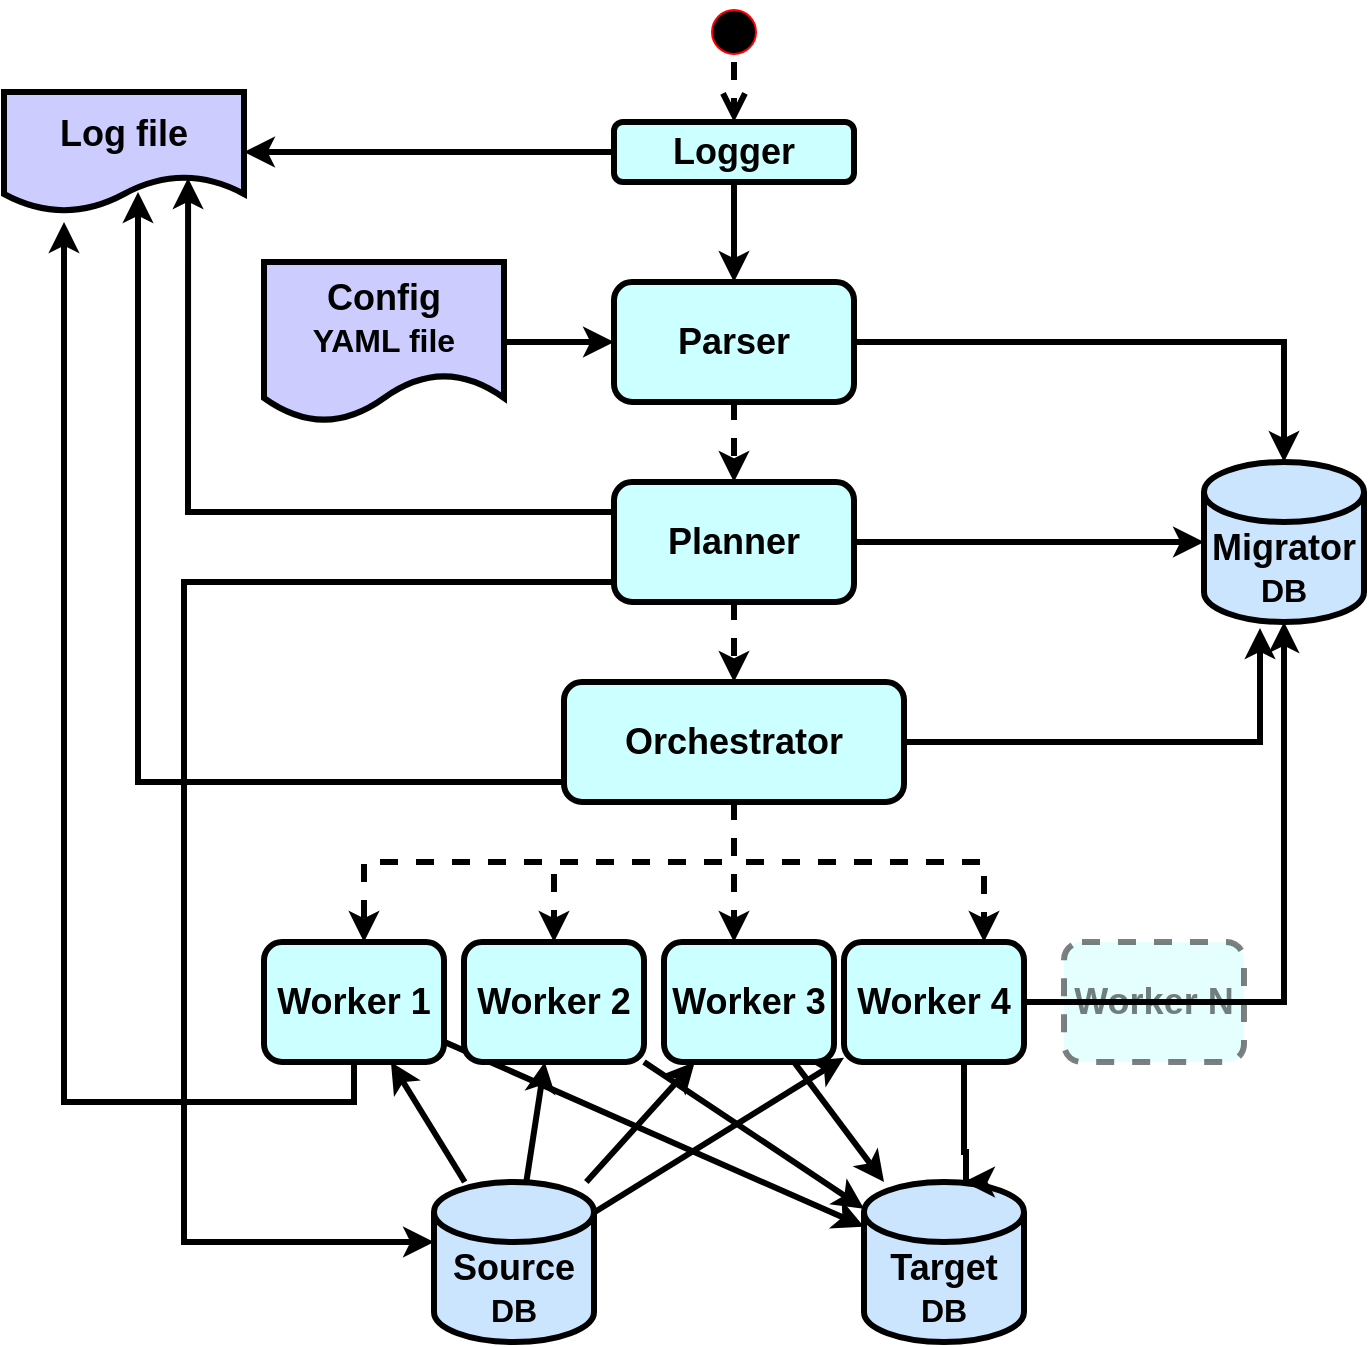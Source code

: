 <mxfile version="26.2.14">
  <diagram name="Page-1" id="HcXCyIpyACKPQqheHaob">
    <mxGraphModel dx="2066" dy="1185" grid="1" gridSize="10" guides="1" tooltips="1" connect="1" arrows="1" fold="1" page="1" pageScale="1" pageWidth="850" pageHeight="1100" math="0" shadow="0">
      <root>
        <mxCell id="0" />
        <mxCell id="1" parent="0" />
        <mxCell id="sLkxtG83bXtka8x5_pqf-32" style="rounded=0;orthogonalLoop=1;jettySize=auto;html=1;strokeWidth=3;" parent="1" source="sLkxtG83bXtka8x5_pqf-1" target="sLkxtG83bXtka8x5_pqf-21" edge="1">
          <mxGeometry relative="1" as="geometry" />
        </mxCell>
        <mxCell id="sLkxtG83bXtka8x5_pqf-34" style="rounded=0;orthogonalLoop=1;jettySize=auto;html=1;strokeWidth=3;" parent="1" source="sLkxtG83bXtka8x5_pqf-1" target="sLkxtG83bXtka8x5_pqf-22" edge="1">
          <mxGeometry relative="1" as="geometry" />
        </mxCell>
        <mxCell id="sLkxtG83bXtka8x5_pqf-37" style="rounded=0;orthogonalLoop=1;jettySize=auto;html=1;strokeWidth=3;" parent="1" source="sLkxtG83bXtka8x5_pqf-1" target="sLkxtG83bXtka8x5_pqf-23" edge="1">
          <mxGeometry relative="1" as="geometry" />
        </mxCell>
        <mxCell id="sLkxtG83bXtka8x5_pqf-1" value="&lt;b&gt;&lt;font style=&quot;font-size: 18px;&quot;&gt;Source&lt;/font&gt;&lt;/b&gt;&lt;div&gt;&lt;b&gt;&lt;font size=&quot;3&quot;&gt;DB&lt;/font&gt;&lt;/b&gt;&lt;/div&gt;" style="shape=cylinder3;whiteSpace=wrap;html=1;boundedLbl=1;backgroundOutline=1;size=15;fillColor=#CCE5FF;strokeWidth=3;" parent="1" vertex="1">
          <mxGeometry x="275" y="740" width="80" height="80" as="geometry" />
        </mxCell>
        <mxCell id="sLkxtG83bXtka8x5_pqf-2" value="&lt;b&gt;&lt;font style=&quot;font-size: 18px;&quot;&gt;Target&lt;/font&gt;&lt;/b&gt;&lt;div&gt;&lt;b&gt;&lt;font size=&quot;3&quot;&gt;DB&lt;/font&gt;&lt;/b&gt;&lt;/div&gt;" style="shape=cylinder3;whiteSpace=wrap;html=1;boundedLbl=1;backgroundOutline=1;size=15;fillColor=#CCE5FF;strokeWidth=3;" parent="1" vertex="1">
          <mxGeometry x="490" y="740" width="80" height="80" as="geometry" />
        </mxCell>
        <mxCell id="sLkxtG83bXtka8x5_pqf-5" style="edgeStyle=orthogonalEdgeStyle;rounded=0;orthogonalLoop=1;jettySize=auto;html=1;strokeWidth=3;" parent="1" source="sLkxtG83bXtka8x5_pqf-3" target="sLkxtG83bXtka8x5_pqf-4" edge="1">
          <mxGeometry relative="1" as="geometry" />
        </mxCell>
        <mxCell id="sLkxtG83bXtka8x5_pqf-3" value="&lt;b&gt;&lt;font style=&quot;font-size: 18px;&quot;&gt;Config&lt;/font&gt;&lt;/b&gt;&lt;div&gt;&lt;b&gt;&lt;font size=&quot;3&quot;&gt;YAML file&lt;/font&gt;&lt;/b&gt;&lt;/div&gt;" style="shape=document;whiteSpace=wrap;html=1;boundedLbl=1;fillColor=#CCCCFF;strokeWidth=3;" parent="1" vertex="1">
          <mxGeometry x="190" y="280" width="120" height="80" as="geometry" />
        </mxCell>
        <mxCell id="sLkxtG83bXtka8x5_pqf-10" style="edgeStyle=orthogonalEdgeStyle;rounded=0;orthogonalLoop=1;jettySize=auto;html=1;strokeWidth=3;" parent="1" source="sLkxtG83bXtka8x5_pqf-4" target="xsBkrrQcDgJFGh55oW8M-1" edge="1">
          <mxGeometry relative="1" as="geometry">
            <mxPoint x="700" y="400" as="targetPoint" />
          </mxGeometry>
        </mxCell>
        <mxCell id="sLkxtG83bXtka8x5_pqf-12" style="edgeStyle=orthogonalEdgeStyle;rounded=0;orthogonalLoop=1;jettySize=auto;html=1;dashed=1;strokeWidth=3;" parent="1" source="sLkxtG83bXtka8x5_pqf-4" target="sLkxtG83bXtka8x5_pqf-9" edge="1">
          <mxGeometry relative="1" as="geometry" />
        </mxCell>
        <mxCell id="sLkxtG83bXtka8x5_pqf-4" value="&lt;font style=&quot;font-size: 18px;&quot;&gt;Parser&lt;/font&gt;" style="rounded=1;whiteSpace=wrap;html=1;fontStyle=1;fillColor=#CCFFFF;strokeWidth=3;" parent="1" vertex="1">
          <mxGeometry x="365" y="290" width="120" height="60" as="geometry" />
        </mxCell>
        <mxCell id="sLkxtG83bXtka8x5_pqf-15" style="edgeStyle=orthogonalEdgeStyle;rounded=0;orthogonalLoop=1;jettySize=auto;html=1;strokeWidth=3;" parent="1" source="sLkxtG83bXtka8x5_pqf-9" target="xsBkrrQcDgJFGh55oW8M-1" edge="1">
          <mxGeometry relative="1" as="geometry">
            <mxPoint x="640" y="440" as="targetPoint" />
            <Array as="points">
              <mxPoint x="550" y="420" />
              <mxPoint x="550" y="420" />
            </Array>
          </mxGeometry>
        </mxCell>
        <mxCell id="sLkxtG83bXtka8x5_pqf-19" style="edgeStyle=orthogonalEdgeStyle;rounded=0;orthogonalLoop=1;jettySize=auto;html=1;dashed=1;strokeWidth=3;" parent="1" source="sLkxtG83bXtka8x5_pqf-9" target="sLkxtG83bXtka8x5_pqf-14" edge="1">
          <mxGeometry relative="1" as="geometry" />
        </mxCell>
        <mxCell id="sLkxtG83bXtka8x5_pqf-24" style="edgeStyle=orthogonalEdgeStyle;rounded=0;orthogonalLoop=1;jettySize=auto;html=1;strokeWidth=3;" parent="1" source="sLkxtG83bXtka8x5_pqf-9" target="sLkxtG83bXtka8x5_pqf-1" edge="1">
          <mxGeometry relative="1" as="geometry">
            <Array as="points">
              <mxPoint x="150" y="440" />
              <mxPoint x="150" y="770" />
            </Array>
            <mxPoint x="270" y="880" as="targetPoint" />
          </mxGeometry>
        </mxCell>
        <mxCell id="sLkxtG83bXtka8x5_pqf-9" value="&lt;b&gt;&lt;font style=&quot;font-size: 18px;&quot;&gt;Planner&lt;/font&gt;&lt;/b&gt;" style="rounded=1;whiteSpace=wrap;html=1;fillColor=#CCFFFF;strokeWidth=3;" parent="1" vertex="1">
          <mxGeometry x="365" y="390" width="120" height="60" as="geometry" />
        </mxCell>
        <mxCell id="sLkxtG83bXtka8x5_pqf-17" style="edgeStyle=orthogonalEdgeStyle;rounded=0;orthogonalLoop=1;jettySize=auto;html=1;startArrow=none;startFill=0;entryX=0.35;entryY=1.038;entryDx=0;entryDy=0;entryPerimeter=0;strokeWidth=3;" parent="1" source="sLkxtG83bXtka8x5_pqf-14" target="xsBkrrQcDgJFGh55oW8M-1" edge="1">
          <mxGeometry relative="1" as="geometry">
            <mxPoint x="700" y="480" as="targetPoint" />
          </mxGeometry>
        </mxCell>
        <mxCell id="sLkxtG83bXtka8x5_pqf-26" style="edgeStyle=orthogonalEdgeStyle;rounded=0;orthogonalLoop=1;jettySize=auto;html=1;dashed=1;strokeWidth=3;" parent="1" source="sLkxtG83bXtka8x5_pqf-14" target="sLkxtG83bXtka8x5_pqf-20" edge="1">
          <mxGeometry relative="1" as="geometry">
            <Array as="points">
              <mxPoint x="425" y="580" />
              <mxPoint x="240" y="580" />
            </Array>
          </mxGeometry>
        </mxCell>
        <mxCell id="sLkxtG83bXtka8x5_pqf-27" style="edgeStyle=orthogonalEdgeStyle;rounded=0;orthogonalLoop=1;jettySize=auto;html=1;dashed=1;strokeWidth=3;" parent="1" source="sLkxtG83bXtka8x5_pqf-14" target="sLkxtG83bXtka8x5_pqf-21" edge="1">
          <mxGeometry relative="1" as="geometry">
            <Array as="points">
              <mxPoint x="425" y="580" />
              <mxPoint x="335" y="580" />
            </Array>
          </mxGeometry>
        </mxCell>
        <mxCell id="sLkxtG83bXtka8x5_pqf-28" style="edgeStyle=orthogonalEdgeStyle;rounded=0;orthogonalLoop=1;jettySize=auto;html=1;dashed=1;strokeWidth=3;" parent="1" source="sLkxtG83bXtka8x5_pqf-14" target="sLkxtG83bXtka8x5_pqf-22" edge="1">
          <mxGeometry relative="1" as="geometry">
            <Array as="points">
              <mxPoint x="425" y="630" />
              <mxPoint x="425" y="630" />
            </Array>
          </mxGeometry>
        </mxCell>
        <mxCell id="sLkxtG83bXtka8x5_pqf-29" style="edgeStyle=orthogonalEdgeStyle;rounded=0;orthogonalLoop=1;jettySize=auto;html=1;dashed=1;strokeWidth=3;" parent="1" source="sLkxtG83bXtka8x5_pqf-14" target="sLkxtG83bXtka8x5_pqf-23" edge="1">
          <mxGeometry relative="1" as="geometry">
            <Array as="points">
              <mxPoint x="425" y="580" />
              <mxPoint x="550" y="580" />
            </Array>
          </mxGeometry>
        </mxCell>
        <mxCell id="sLkxtG83bXtka8x5_pqf-14" value="&lt;b&gt;&lt;font style=&quot;font-size: 18px;&quot;&gt;Orchestrator&lt;/font&gt;&lt;/b&gt;" style="rounded=1;whiteSpace=wrap;html=1;fillColor=#CCFFFF;strokeWidth=3;" parent="1" vertex="1">
          <mxGeometry x="340" y="490" width="170" height="60" as="geometry" />
        </mxCell>
        <mxCell id="sLkxtG83bXtka8x5_pqf-30" style="rounded=0;orthogonalLoop=1;jettySize=auto;html=1;startArrow=classic;startFill=1;endArrow=none;endFill=0;strokeWidth=3;" parent="1" source="sLkxtG83bXtka8x5_pqf-20" target="sLkxtG83bXtka8x5_pqf-1" edge="1">
          <mxGeometry relative="1" as="geometry" />
        </mxCell>
        <mxCell id="sLkxtG83bXtka8x5_pqf-31" style="rounded=0;orthogonalLoop=1;jettySize=auto;html=1;strokeWidth=3;" parent="1" source="sLkxtG83bXtka8x5_pqf-20" target="sLkxtG83bXtka8x5_pqf-2" edge="1">
          <mxGeometry relative="1" as="geometry" />
        </mxCell>
        <mxCell id="kWe1j9rUw_v-mAE_G8S_-13" style="edgeStyle=orthogonalEdgeStyle;rounded=0;orthogonalLoop=1;jettySize=auto;html=1;strokeWidth=3;" parent="1" source="sLkxtG83bXtka8x5_pqf-20" edge="1">
          <mxGeometry relative="1" as="geometry">
            <mxPoint x="90" y="260" as="targetPoint" />
            <Array as="points">
              <mxPoint x="90" y="700" />
            </Array>
          </mxGeometry>
        </mxCell>
        <mxCell id="sLkxtG83bXtka8x5_pqf-20" value="&lt;b&gt;&lt;font style=&quot;font-size: 18px;&quot;&gt;Worker 1&lt;/font&gt;&lt;/b&gt;" style="rounded=1;whiteSpace=wrap;html=1;fillColor=#CCFFFF;strokeWidth=3;" parent="1" vertex="1">
          <mxGeometry x="190" y="620" width="90" height="60" as="geometry" />
        </mxCell>
        <mxCell id="sLkxtG83bXtka8x5_pqf-33" style="rounded=0;orthogonalLoop=1;jettySize=auto;html=1;strokeWidth=3;" parent="1" source="sLkxtG83bXtka8x5_pqf-21" target="sLkxtG83bXtka8x5_pqf-2" edge="1">
          <mxGeometry relative="1" as="geometry" />
        </mxCell>
        <mxCell id="sLkxtG83bXtka8x5_pqf-21" value="&lt;b&gt;&lt;font style=&quot;font-size: 18px;&quot;&gt;Worker 2&lt;/font&gt;&lt;/b&gt;" style="rounded=1;whiteSpace=wrap;html=1;fillColor=#CCFFFF;strokeWidth=3;" parent="1" vertex="1">
          <mxGeometry x="290" y="620" width="90" height="60" as="geometry" />
        </mxCell>
        <mxCell id="sLkxtG83bXtka8x5_pqf-35" style="rounded=0;orthogonalLoop=1;jettySize=auto;html=1;strokeWidth=3;" parent="1" source="sLkxtG83bXtka8x5_pqf-22" target="sLkxtG83bXtka8x5_pqf-2" edge="1">
          <mxGeometry relative="1" as="geometry" />
        </mxCell>
        <mxCell id="sLkxtG83bXtka8x5_pqf-22" value="&lt;b&gt;&lt;font style=&quot;font-size: 18px;&quot;&gt;Worker 3&lt;/font&gt;&lt;/b&gt;" style="rounded=1;whiteSpace=wrap;html=1;fillColor=#CCFFFF;strokeWidth=3;" parent="1" vertex="1">
          <mxGeometry x="390" y="620" width="85" height="60" as="geometry" />
        </mxCell>
        <mxCell id="sLkxtG83bXtka8x5_pqf-38" style="edgeStyle=orthogonalEdgeStyle;rounded=0;orthogonalLoop=1;jettySize=auto;html=1;strokeWidth=3;" parent="1" source="sLkxtG83bXtka8x5_pqf-23" edge="1">
          <mxGeometry relative="1" as="geometry">
            <mxPoint x="540" y="740" as="targetPoint" />
            <Array as="points">
              <mxPoint x="540" y="725" />
              <mxPoint x="541" y="725" />
            </Array>
          </mxGeometry>
        </mxCell>
        <mxCell id="sLkxtG83bXtka8x5_pqf-23" value="&lt;b&gt;&lt;font style=&quot;font-size: 18px;&quot;&gt;Worker 4&lt;/font&gt;&lt;/b&gt;" style="rounded=1;whiteSpace=wrap;html=1;fillColor=#CCFFFF;strokeWidth=3;" parent="1" vertex="1">
          <mxGeometry x="480" y="620" width="90" height="60" as="geometry" />
        </mxCell>
        <mxCell id="sLkxtG83bXtka8x5_pqf-39" value="&lt;b&gt;&lt;font style=&quot;font-size: 18px;&quot;&gt;Worker N&lt;/font&gt;&lt;/b&gt;" style="rounded=1;whiteSpace=wrap;html=1;dashed=1;opacity=50;textOpacity=50;fillColor=#CCFFFF;strokeWidth=3;" parent="1" vertex="1">
          <mxGeometry x="590" y="620" width="90" height="60" as="geometry" />
        </mxCell>
        <mxCell id="sLkxtG83bXtka8x5_pqf-40" value="" style="ellipse;html=1;shape=startState;fillColor=#000000;strokeColor=#ff0000;" parent="1" vertex="1">
          <mxGeometry x="410" y="150" width="30" height="30" as="geometry" />
        </mxCell>
        <mxCell id="sLkxtG83bXtka8x5_pqf-41" value="" style="edgeStyle=orthogonalEdgeStyle;html=1;verticalAlign=bottom;endArrow=open;endSize=8;strokeColor=#000000;rounded=0;dashed=1;entryX=0.5;entryY=0;entryDx=0;entryDy=0;strokeWidth=3;" parent="1" source="sLkxtG83bXtka8x5_pqf-40" target="kWe1j9rUw_v-mAE_G8S_-6" edge="1">
          <mxGeometry relative="1" as="geometry">
            <mxPoint x="425" y="300" as="targetPoint" />
          </mxGeometry>
        </mxCell>
        <mxCell id="xsBkrrQcDgJFGh55oW8M-1" value="&lt;b&gt;&lt;font style=&quot;font-size: 18px;&quot;&gt;Migrator&lt;/font&gt;&lt;/b&gt;&lt;div&gt;&lt;b&gt;&lt;font size=&quot;3&quot;&gt;DB&lt;/font&gt;&lt;/b&gt;&lt;br&gt;&lt;/div&gt;" style="shape=cylinder3;whiteSpace=wrap;html=1;boundedLbl=1;backgroundOutline=1;size=15;fillColor=#CCE5FF;strokeWidth=3;" parent="1" vertex="1">
          <mxGeometry x="660" y="380" width="80" height="80" as="geometry" />
        </mxCell>
        <mxCell id="kWe1j9rUw_v-mAE_G8S_-1" style="edgeStyle=orthogonalEdgeStyle;rounded=0;orthogonalLoop=1;jettySize=auto;html=1;entryX=0.5;entryY=1;entryDx=0;entryDy=0;entryPerimeter=0;strokeWidth=3;" parent="1" source="sLkxtG83bXtka8x5_pqf-23" target="xsBkrrQcDgJFGh55oW8M-1" edge="1">
          <mxGeometry relative="1" as="geometry" />
        </mxCell>
        <mxCell id="kWe1j9rUw_v-mAE_G8S_-7" value="" style="edgeStyle=orthogonalEdgeStyle;rounded=0;orthogonalLoop=1;jettySize=auto;html=1;strokeWidth=3;" parent="1" source="kWe1j9rUw_v-mAE_G8S_-6" target="sLkxtG83bXtka8x5_pqf-4" edge="1">
          <mxGeometry relative="1" as="geometry" />
        </mxCell>
        <mxCell id="kWe1j9rUw_v-mAE_G8S_-6" value="&lt;font style=&quot;font-size: 18px;&quot;&gt;&lt;b&gt;Logger&lt;/b&gt;&lt;/font&gt;" style="rounded=1;whiteSpace=wrap;html=1;fillColor=#CCFFFF;strokeWidth=3;" parent="1" vertex="1">
          <mxGeometry x="365" y="210" width="120" height="30" as="geometry" />
        </mxCell>
        <mxCell id="kWe1j9rUw_v-mAE_G8S_-8" value="&lt;b&gt;&lt;font style=&quot;font-size: 18px;&quot;&gt;Log file&lt;/font&gt;&lt;/b&gt;" style="shape=document;whiteSpace=wrap;html=1;boundedLbl=1;fillColor=#CCCCFF;strokeWidth=3;" parent="1" vertex="1">
          <mxGeometry x="60" y="195" width="120" height="60" as="geometry" />
        </mxCell>
        <mxCell id="kWe1j9rUw_v-mAE_G8S_-9" style="edgeStyle=orthogonalEdgeStyle;rounded=0;orthogonalLoop=1;jettySize=auto;html=1;entryX=1;entryY=0.5;entryDx=0;entryDy=0;strokeWidth=3;" parent="1" source="kWe1j9rUw_v-mAE_G8S_-6" target="kWe1j9rUw_v-mAE_G8S_-8" edge="1">
          <mxGeometry relative="1" as="geometry">
            <mxPoint x="180" y="225" as="targetPoint" />
          </mxGeometry>
        </mxCell>
        <mxCell id="kWe1j9rUw_v-mAE_G8S_-11" style="edgeStyle=orthogonalEdgeStyle;rounded=0;orthogonalLoop=1;jettySize=auto;html=1;entryX=0.767;entryY=0.717;entryDx=0;entryDy=0;entryPerimeter=0;exitX=0;exitY=0.25;exitDx=0;exitDy=0;strokeWidth=3;" parent="1" source="sLkxtG83bXtka8x5_pqf-9" target="kWe1j9rUw_v-mAE_G8S_-8" edge="1">
          <mxGeometry relative="1" as="geometry" />
        </mxCell>
        <mxCell id="kWe1j9rUw_v-mAE_G8S_-15" style="edgeStyle=orthogonalEdgeStyle;rounded=0;orthogonalLoop=1;jettySize=auto;html=1;entryX=0.567;entryY=0.833;entryDx=0;entryDy=0;entryPerimeter=0;strokeWidth=3;exitX=0;exitY=0.25;exitDx=0;exitDy=0;" parent="1" edge="1" source="sLkxtG83bXtka8x5_pqf-14">
          <mxGeometry relative="1" as="geometry">
            <mxPoint x="358" y="520" as="sourcePoint" />
            <mxPoint x="126.04" y="244.98" as="targetPoint" />
            <Array as="points">
              <mxPoint x="340" y="540" />
              <mxPoint x="127" y="540" />
            </Array>
          </mxGeometry>
        </mxCell>
      </root>
    </mxGraphModel>
  </diagram>
</mxfile>
